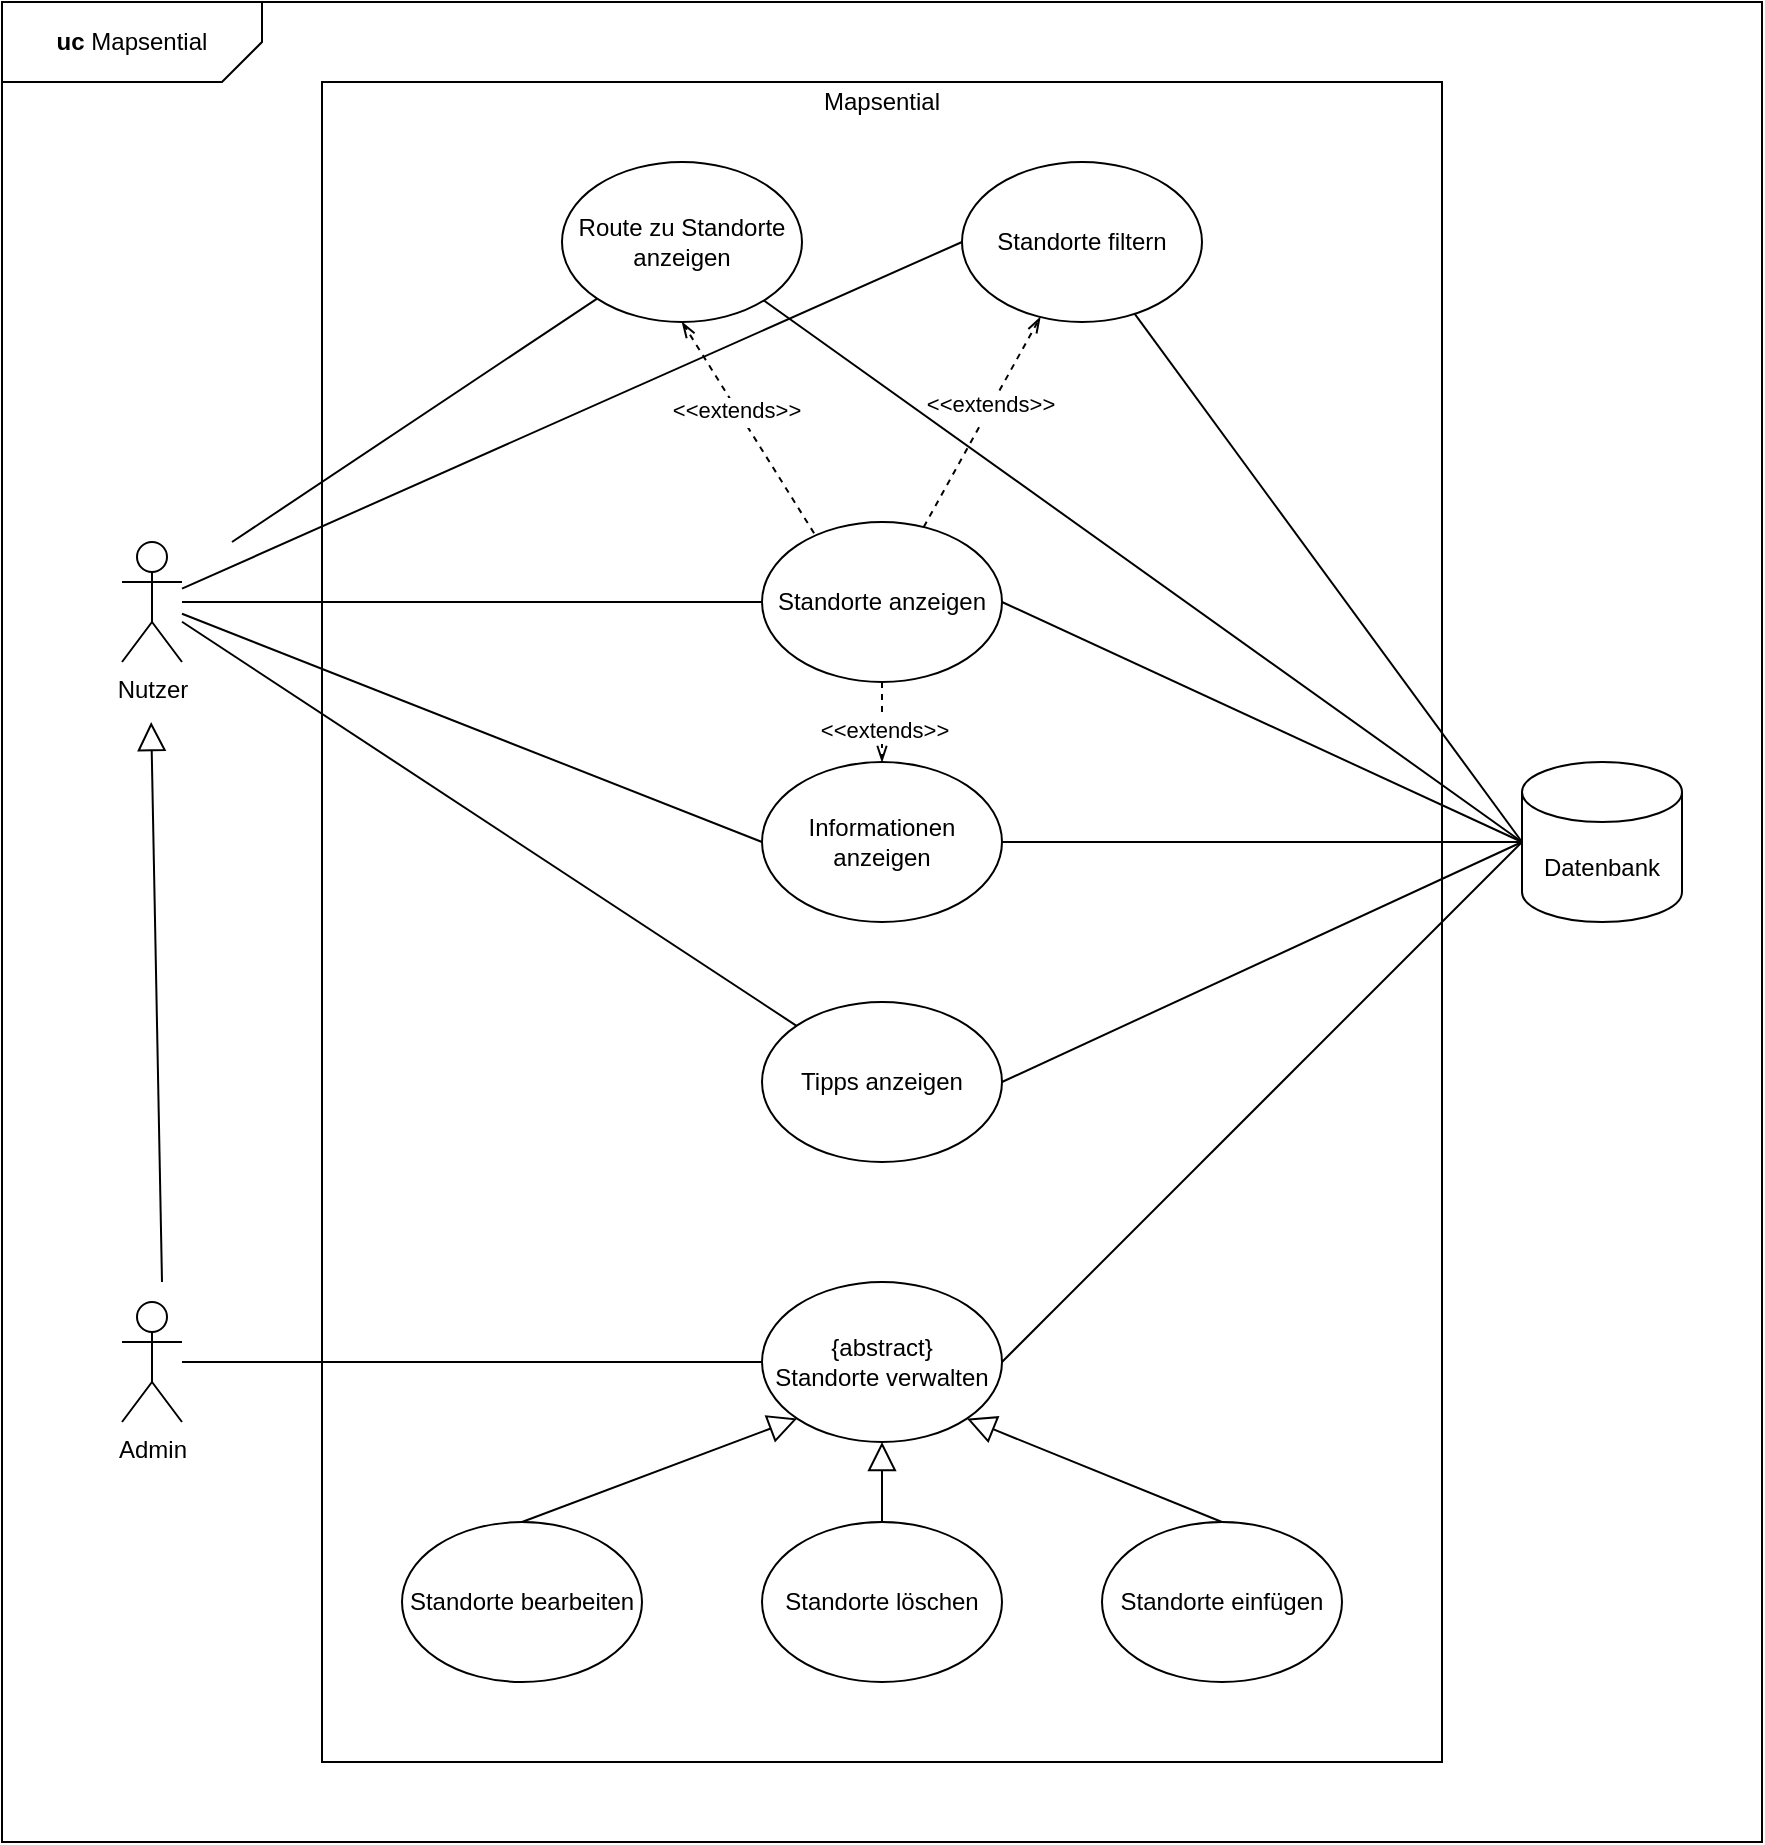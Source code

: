 <mxfile version="14.9.6" type="device"><diagram id="ZPleSI1x3K1xKKXfd-uv" name="Page-1"><mxGraphModel dx="1707" dy="1397" grid="1" gridSize="10" guides="1" tooltips="1" connect="1" arrows="1" fold="1" page="0" pageScale="1" pageWidth="850" pageHeight="1100" math="0" shadow="0"><root><mxCell id="0"/><mxCell id="1" parent="0"/><mxCell id="f6GBB4V5eYi-z3ALfT72-41" value="" style="rounded=0;whiteSpace=wrap;html=1;fillColor=none;" vertex="1" parent="1"><mxGeometry y="-240" width="880" height="920" as="geometry"/></mxCell><mxCell id="f6GBB4V5eYi-z3ALfT72-40" value="" style="rounded=0;whiteSpace=wrap;html=1;fillColor=none;" vertex="1" parent="1"><mxGeometry x="160" y="-200" width="560" height="840" as="geometry"/></mxCell><mxCell id="f6GBB4V5eYi-z3ALfT72-1" value="Standorte anzeigen" style="ellipse;whiteSpace=wrap;html=1;" vertex="1" parent="1"><mxGeometry x="380" y="20" width="120" height="80" as="geometry"/></mxCell><mxCell id="f6GBB4V5eYi-z3ALfT72-2" value="Nutzer" style="shape=umlActor;verticalLabelPosition=bottom;verticalAlign=top;html=1;" vertex="1" parent="1"><mxGeometry x="60" y="30" width="30" height="60" as="geometry"/></mxCell><mxCell id="f6GBB4V5eYi-z3ALfT72-5" value="Admin" style="shape=umlActor;verticalLabelPosition=bottom;verticalAlign=top;html=1;" vertex="1" parent="1"><mxGeometry x="60" y="410" width="30" height="60" as="geometry"/></mxCell><mxCell id="f6GBB4V5eYi-z3ALfT72-7" value="{abstract}&lt;br&gt;Standorte verwalten" style="ellipse;whiteSpace=wrap;html=1;" vertex="1" parent="1"><mxGeometry x="380" y="400" width="120" height="80" as="geometry"/></mxCell><mxCell id="f6GBB4V5eYi-z3ALfT72-8" value="Informationen anzeigen" style="ellipse;whiteSpace=wrap;html=1;" vertex="1" parent="1"><mxGeometry x="380" y="140" width="120" height="80" as="geometry"/></mxCell><mxCell id="f6GBB4V5eYi-z3ALfT72-9" value="" style="endArrow=openThin;html=1;exitX=0.5;exitY=1;exitDx=0;exitDy=0;dashed=1;endFill=0;" edge="1" parent="1" source="f6GBB4V5eYi-z3ALfT72-1" target="f6GBB4V5eYi-z3ALfT72-8"><mxGeometry width="50" height="50" relative="1" as="geometry"><mxPoint x="570" y="230" as="sourcePoint"/><mxPoint x="480" y="280" as="targetPoint"/></mxGeometry></mxCell><mxCell id="f6GBB4V5eYi-z3ALfT72-10" value="Text" style="edgeLabel;html=1;align=center;verticalAlign=middle;resizable=0;points=[];" vertex="1" connectable="0" parent="f6GBB4V5eYi-z3ALfT72-9"><mxGeometry x="0.133" y="-1" relative="1" as="geometry"><mxPoint as="offset"/></mxGeometry></mxCell><mxCell id="f6GBB4V5eYi-z3ALfT72-11" value="&amp;lt;&amp;lt;extends&amp;gt;&amp;gt;" style="edgeLabel;html=1;align=center;verticalAlign=middle;resizable=0;points=[];" vertex="1" connectable="0" parent="f6GBB4V5eYi-z3ALfT72-9"><mxGeometry x="0.171" y="1" relative="1" as="geometry"><mxPoint as="offset"/></mxGeometry></mxCell><mxCell id="f6GBB4V5eYi-z3ALfT72-12" value="" style="endArrow=none;html=1;entryX=0;entryY=0.5;entryDx=0;entryDy=0;" edge="1" parent="1" source="f6GBB4V5eYi-z3ALfT72-5" target="f6GBB4V5eYi-z3ALfT72-7"><mxGeometry width="50" height="50" relative="1" as="geometry"><mxPoint x="110" y="310" as="sourcePoint"/><mxPoint x="400" y="280" as="targetPoint"/></mxGeometry></mxCell><mxCell id="f6GBB4V5eYi-z3ALfT72-13" value="Standorte einfügen" style="ellipse;whiteSpace=wrap;html=1;" vertex="1" parent="1"><mxGeometry x="550" y="520" width="120" height="80" as="geometry"/></mxCell><mxCell id="f6GBB4V5eYi-z3ALfT72-14" value="Standorte löschen" style="ellipse;whiteSpace=wrap;html=1;" vertex="1" parent="1"><mxGeometry x="380" y="520" width="120" height="80" as="geometry"/></mxCell><mxCell id="f6GBB4V5eYi-z3ALfT72-15" value="Standorte bearbeiten" style="ellipse;whiteSpace=wrap;html=1;" vertex="1" parent="1"><mxGeometry x="200" y="520" width="120" height="80" as="geometry"/></mxCell><mxCell id="f6GBB4V5eYi-z3ALfT72-16" value="" style="endArrow=block;endFill=0;endSize=12;html=1;exitX=0.5;exitY=0;exitDx=0;exitDy=0;entryX=1;entryY=1;entryDx=0;entryDy=0;" edge="1" parent="1" source="f6GBB4V5eYi-z3ALfT72-13" target="f6GBB4V5eYi-z3ALfT72-7"><mxGeometry width="160" relative="1" as="geometry"><mxPoint x="340" y="250" as="sourcePoint"/><mxPoint x="482" y="400" as="targetPoint"/></mxGeometry></mxCell><mxCell id="f6GBB4V5eYi-z3ALfT72-20" value="" style="endArrow=block;endFill=0;endSize=12;html=1;exitX=0.5;exitY=0;exitDx=0;exitDy=0;" edge="1" parent="1" source="f6GBB4V5eYi-z3ALfT72-14" target="f6GBB4V5eYi-z3ALfT72-7"><mxGeometry width="160" relative="1" as="geometry"><mxPoint x="570.24" y="267.12" as="sourcePoint"/><mxPoint x="470" y="320" as="targetPoint"/></mxGeometry></mxCell><mxCell id="f6GBB4V5eYi-z3ALfT72-21" value="" style="endArrow=block;endFill=0;endSize=12;html=1;exitX=0.5;exitY=0;exitDx=0;exitDy=0;entryX=0;entryY=1;entryDx=0;entryDy=0;" edge="1" parent="1" source="f6GBB4V5eYi-z3ALfT72-15" target="f6GBB4V5eYi-z3ALfT72-7"><mxGeometry width="160" relative="1" as="geometry"><mxPoint x="570" y="390" as="sourcePoint"/><mxPoint x="470" y="320" as="targetPoint"/></mxGeometry></mxCell><mxCell id="f6GBB4V5eYi-z3ALfT72-22" value="" style="endArrow=block;endFill=0;endSize=12;html=1;" edge="1" parent="1"><mxGeometry width="160" relative="1" as="geometry"><mxPoint x="80" y="400" as="sourcePoint"/><mxPoint x="74.58" y="120" as="targetPoint"/></mxGeometry></mxCell><mxCell id="f6GBB4V5eYi-z3ALfT72-23" value="" style="endArrow=none;html=1;entryX=0;entryY=0.5;entryDx=0;entryDy=0;" edge="1" parent="1" source="f6GBB4V5eYi-z3ALfT72-2" target="f6GBB4V5eYi-z3ALfT72-1"><mxGeometry width="50" height="50" relative="1" as="geometry"><mxPoint x="350" y="450" as="sourcePoint"/><mxPoint x="400" y="400" as="targetPoint"/></mxGeometry></mxCell><mxCell id="f6GBB4V5eYi-z3ALfT72-25" value="" style="endArrow=none;html=1;entryX=0;entryY=0.5;entryDx=0;entryDy=0;" edge="1" parent="1" source="f6GBB4V5eYi-z3ALfT72-2" target="f6GBB4V5eYi-z3ALfT72-8"><mxGeometry width="50" height="50" relative="1" as="geometry"><mxPoint x="130" y="226.571" as="sourcePoint"/><mxPoint x="290" y="190" as="targetPoint"/></mxGeometry></mxCell><mxCell id="f6GBB4V5eYi-z3ALfT72-26" value="Standorte filtern" style="ellipse;whiteSpace=wrap;html=1;" vertex="1" parent="1"><mxGeometry x="480" y="-160" width="120" height="80" as="geometry"/></mxCell><mxCell id="f6GBB4V5eYi-z3ALfT72-27" value="" style="endArrow=openThin;html=1;dashed=1;endFill=0;" edge="1" parent="1" source="f6GBB4V5eYi-z3ALfT72-1" target="f6GBB4V5eYi-z3ALfT72-26"><mxGeometry width="50" height="50" relative="1" as="geometry"><mxPoint x="360.0" y="270" as="sourcePoint"/><mxPoint x="360.0" y="340" as="targetPoint"/></mxGeometry></mxCell><mxCell id="f6GBB4V5eYi-z3ALfT72-28" value="Text" style="edgeLabel;html=1;align=center;verticalAlign=middle;resizable=0;points=[];" vertex="1" connectable="0" parent="f6GBB4V5eYi-z3ALfT72-27"><mxGeometry x="0.133" y="-1" relative="1" as="geometry"><mxPoint as="offset"/></mxGeometry></mxCell><mxCell id="f6GBB4V5eYi-z3ALfT72-29" value="&amp;lt;&amp;lt;extends&amp;gt;&amp;gt;" style="edgeLabel;html=1;align=center;verticalAlign=middle;resizable=0;points=[];" vertex="1" connectable="0" parent="f6GBB4V5eYi-z3ALfT72-27"><mxGeometry x="0.171" y="1" relative="1" as="geometry"><mxPoint as="offset"/></mxGeometry></mxCell><mxCell id="f6GBB4V5eYi-z3ALfT72-30" value="" style="endArrow=none;html=1;entryX=0;entryY=0.5;entryDx=0;entryDy=0;" edge="1" parent="1" source="f6GBB4V5eYi-z3ALfT72-2" target="f6GBB4V5eYi-z3ALfT72-26"><mxGeometry width="50" height="50" relative="1" as="geometry"><mxPoint x="130" y="230" as="sourcePoint"/><mxPoint x="300.0" y="230" as="targetPoint"/></mxGeometry></mxCell><mxCell id="f6GBB4V5eYi-z3ALfT72-31" value="Route zu Standorte anzeigen" style="ellipse;whiteSpace=wrap;html=1;" vertex="1" parent="1"><mxGeometry x="280" y="-160" width="120" height="80" as="geometry"/></mxCell><mxCell id="f6GBB4V5eYi-z3ALfT72-32" value="Tipps anzeigen" style="ellipse;whiteSpace=wrap;html=1;" vertex="1" parent="1"><mxGeometry x="380" y="260" width="120" height="80" as="geometry"/></mxCell><mxCell id="f6GBB4V5eYi-z3ALfT72-33" value="" style="endArrow=none;html=1;" edge="1" parent="1" source="f6GBB4V5eYi-z3ALfT72-2" target="f6GBB4V5eYi-z3ALfT72-32"><mxGeometry width="50" height="50" relative="1" as="geometry"><mxPoint x="106" y="20" as="sourcePoint"/><mxPoint x="530.0" y="-60" as="targetPoint"/></mxGeometry></mxCell><mxCell id="f6GBB4V5eYi-z3ALfT72-34" value="" style="endArrow=none;html=1;entryX=0;entryY=1;entryDx=0;entryDy=0;" edge="1" parent="1" target="f6GBB4V5eYi-z3ALfT72-31"><mxGeometry width="50" height="50" relative="1" as="geometry"><mxPoint x="115" y="30" as="sourcePoint"/><mxPoint x="115.138" y="-130.0" as="targetPoint"/></mxGeometry></mxCell><mxCell id="f6GBB4V5eYi-z3ALfT72-42" value="&lt;b&gt;uc&lt;/b&gt; Mapsential" style="shape=card;whiteSpace=wrap;html=1;fillColor=none;direction=west;size=20;" vertex="1" parent="1"><mxGeometry y="-240" width="130" height="40" as="geometry"/></mxCell><mxCell id="f6GBB4V5eYi-z3ALfT72-43" value="Mapsential" style="text;html=1;strokeColor=none;fillColor=none;align=center;verticalAlign=middle;whiteSpace=wrap;rounded=0;" vertex="1" parent="1"><mxGeometry x="400" y="-200" width="80" height="20" as="geometry"/></mxCell><mxCell id="f6GBB4V5eYi-z3ALfT72-53" value="Datenbank" style="shape=cylinder3;whiteSpace=wrap;html=1;boundedLbl=1;backgroundOutline=1;size=15;fillColor=none;" vertex="1" parent="1"><mxGeometry x="760" y="140" width="80" height="80" as="geometry"/></mxCell><mxCell id="f6GBB4V5eYi-z3ALfT72-55" value="" style="endArrow=none;html=1;exitX=1;exitY=0.5;exitDx=0;exitDy=0;entryX=0;entryY=0.5;entryDx=0;entryDy=0;entryPerimeter=0;" edge="1" parent="1" source="f6GBB4V5eYi-z3ALfT72-7" target="f6GBB4V5eYi-z3ALfT72-53"><mxGeometry width="50" height="50" relative="1" as="geometry"><mxPoint x="130.0" y="370.0" as="sourcePoint"/><mxPoint x="750" y="180" as="targetPoint"/></mxGeometry></mxCell><mxCell id="f6GBB4V5eYi-z3ALfT72-57" value="" style="endArrow=none;html=1;exitX=1;exitY=0.5;exitDx=0;exitDy=0;" edge="1" parent="1" source="f6GBB4V5eYi-z3ALfT72-32"><mxGeometry width="50" height="50" relative="1" as="geometry"><mxPoint x="510" y="490" as="sourcePoint"/><mxPoint x="760" y="180" as="targetPoint"/></mxGeometry></mxCell><mxCell id="f6GBB4V5eYi-z3ALfT72-58" value="" style="endArrow=none;html=1;exitX=1;exitY=0.5;exitDx=0;exitDy=0;entryX=0;entryY=0.5;entryDx=0;entryDy=0;entryPerimeter=0;" edge="1" parent="1" source="f6GBB4V5eYi-z3ALfT72-8" target="f6GBB4V5eYi-z3ALfT72-53"><mxGeometry width="50" height="50" relative="1" as="geometry"><mxPoint x="510" y="310" as="sourcePoint"/><mxPoint x="770" y="190" as="targetPoint"/></mxGeometry></mxCell><mxCell id="f6GBB4V5eYi-z3ALfT72-60" value="" style="endArrow=none;html=1;exitX=1;exitY=0.5;exitDx=0;exitDy=0;entryX=0;entryY=0.5;entryDx=0;entryDy=0;entryPerimeter=0;" edge="1" parent="1" source="f6GBB4V5eYi-z3ALfT72-1" target="f6GBB4V5eYi-z3ALfT72-53"><mxGeometry width="50" height="50" relative="1" as="geometry"><mxPoint x="510" y="190" as="sourcePoint"/><mxPoint x="770" y="190" as="targetPoint"/></mxGeometry></mxCell><mxCell id="f6GBB4V5eYi-z3ALfT72-61" value="" style="endArrow=none;html=1;entryX=0;entryY=0.5;entryDx=0;entryDy=0;entryPerimeter=0;" edge="1" parent="1" source="f6GBB4V5eYi-z3ALfT72-26" target="f6GBB4V5eYi-z3ALfT72-53"><mxGeometry width="50" height="50" relative="1" as="geometry"><mxPoint x="510" y="70" as="sourcePoint"/><mxPoint x="770" y="190" as="targetPoint"/></mxGeometry></mxCell><mxCell id="f6GBB4V5eYi-z3ALfT72-62" value="" style="endArrow=none;html=1;" edge="1" parent="1" source="f6GBB4V5eYi-z3ALfT72-31"><mxGeometry width="50" height="50" relative="1" as="geometry"><mxPoint x="500" y="-160" as="sourcePoint"/><mxPoint x="760" y="180" as="targetPoint"/></mxGeometry></mxCell><mxCell id="f6GBB4V5eYi-z3ALfT72-63" value="" style="endArrow=openThin;html=1;dashed=1;endFill=0;exitX=0.217;exitY=0.07;exitDx=0;exitDy=0;entryX=0.5;entryY=1;entryDx=0;entryDy=0;exitPerimeter=0;" edge="1" parent="1" source="f6GBB4V5eYi-z3ALfT72-1" target="f6GBB4V5eYi-z3ALfT72-31"><mxGeometry width="50" height="50" relative="1" as="geometry"><mxPoint x="480.276" y="35.466" as="sourcePoint"/><mxPoint x="559.768" y="-55.449" as="targetPoint"/></mxGeometry></mxCell><mxCell id="f6GBB4V5eYi-z3ALfT72-64" value="Text" style="edgeLabel;html=1;align=center;verticalAlign=middle;resizable=0;points=[];" vertex="1" connectable="0" parent="f6GBB4V5eYi-z3ALfT72-63"><mxGeometry x="0.133" y="-1" relative="1" as="geometry"><mxPoint as="offset"/></mxGeometry></mxCell><mxCell id="f6GBB4V5eYi-z3ALfT72-65" value="&amp;lt;&amp;lt;extends&amp;gt;&amp;gt;" style="edgeLabel;html=1;align=center;verticalAlign=middle;resizable=0;points=[];" vertex="1" connectable="0" parent="f6GBB4V5eYi-z3ALfT72-63"><mxGeometry x="0.171" y="1" relative="1" as="geometry"><mxPoint as="offset"/></mxGeometry></mxCell></root></mxGraphModel></diagram></mxfile>
